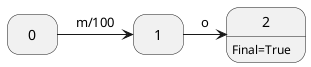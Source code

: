 
1. add (mo -> 100)
@startuml
hide empty description
2: Final=True

0 -right-> 1 : m/100
1 -right-> 2 : o

@enduml

2. add (moth -> 91)
@startuml
hide empty description

2: Final=True
2: FinalOut=9

4: Final=True

0 -right-> 1 : m/91
1 -right-> 2 : o
2 -right-> 3 : t
3 -right-> 4 : h

@enduml


3. add (pop -> 72)
@startuml
hide empty description

2: Final=True
2: FinalOut=9

4: Final=True

0 -up-> 1 : m/91
1 -right-> 2 : o
2 -right-> 3 : t
3 -right-> 4 : h

0 -right-> 5 : p/72
5 -right-> 6 : o
6 -right-> 4 : p
@enduml

4. add (star -> 83)
@startuml
hide empty description

2: Final=True
2: FinalOut=9

4: Final=True

0 -up-> 5 : p/72
5 -right-> 6 : o
6 -right-> 4 : p

0 -up-> 1 : m/91
1 -right-> 2 : o
2 -right-> 3 : t
3 -right-> 4 : h

0 -right-> 8 : s/83
8 -right-> 9 : t
9 -right-> 10 : a
10 -right-> 4 : r
@enduml


5. add (stop -> 54)
@startuml
hide empty description

2: Final=True
2: FinalOut=9

4: Final=True

0 -up-> 5 : p/72
5 -right-> 6 : o
6 -right-> 4 : p

0 -up-> 1 : m/91
1 -right-> 2 : o
2 -right-> 3 : t
3 -right-> 4 : h

0 -right-> 8 : s/54
8 -right-> 9 : t
9 -right-> 10 : a/29
10 -right-> 4 : r

9 -up-> 6 : o
@enduml


6. add (top -> 55)
@startuml
hide empty description

2: Final=True
2: FinalOut=9

4: Final=True

0 -up-> 8 : s/54
8 -right-> 9 : t
9 -right-> 10 : a/29
10 -right-> 4 : r

9 -up-> 6 : o

0 -right-> 5 : p/72
5 -right-> 6 : o
6 -right-> 4 : p

0 -up-> 1 : m/91
1 -right-> 2 : o
2 -right-> 3 : t
3 -right-> 4 : h

0 -right-> 5 : t/55
@enduml